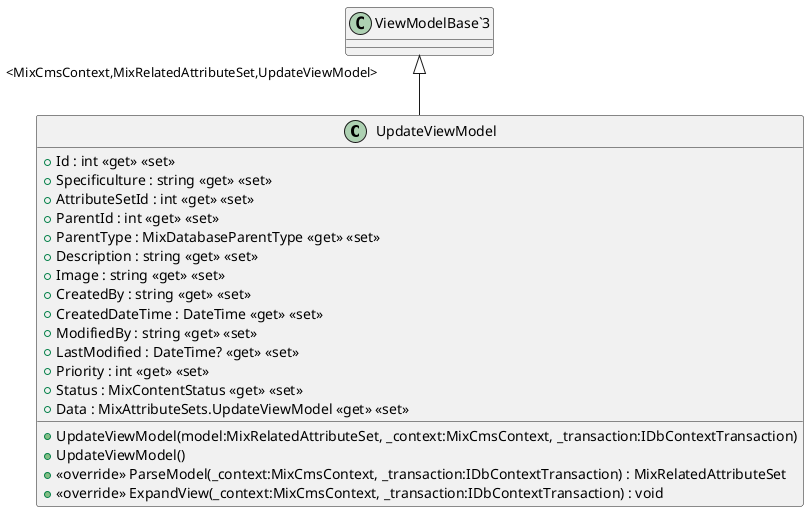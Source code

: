 @startuml
class UpdateViewModel {
    + Id : int <<get>> <<set>>
    + Specificulture : string <<get>> <<set>>
    + AttributeSetId : int <<get>> <<set>>
    + ParentId : int <<get>> <<set>>
    + ParentType : MixDatabaseParentType <<get>> <<set>>
    + Description : string <<get>> <<set>>
    + Image : string <<get>> <<set>>
    + CreatedBy : string <<get>> <<set>>
    + CreatedDateTime : DateTime <<get>> <<set>>
    + ModifiedBy : string <<get>> <<set>>
    + LastModified : DateTime? <<get>> <<set>>
    + Priority : int <<get>> <<set>>
    + Status : MixContentStatus <<get>> <<set>>
    + Data : MixAttributeSets.UpdateViewModel <<get>> <<set>>
    + UpdateViewModel(model:MixRelatedAttributeSet, _context:MixCmsContext, _transaction:IDbContextTransaction)
    + UpdateViewModel()
    + <<override>> ParseModel(_context:MixCmsContext, _transaction:IDbContextTransaction) : MixRelatedAttributeSet
    + <<override>> ExpandView(_context:MixCmsContext, _transaction:IDbContextTransaction) : void
}
"ViewModelBase`3" "<MixCmsContext,MixRelatedAttributeSet,UpdateViewModel>" <|-- UpdateViewModel
@enduml
